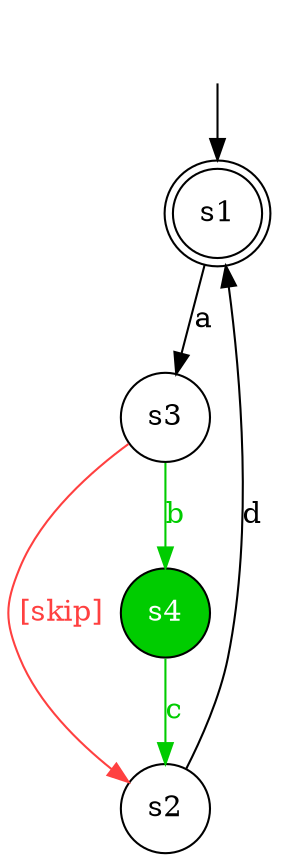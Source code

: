 digraph diffautomaton {
	1 [label=<s1> shape="doublecircle"];
	2 [label=<s2> shape="circle"];
	3 [label=<s3> shape="circle"];
	4 [label=<s4> shape="circle" fillcolor="#00cc00" fontcolor="#ffffff" style="filled"];
	__init1 [label=<> shape="none"];
	__init1 -> 1;
	1 -> 3 [label=<<font color="#000000">a</font>> id="1-0-3"];
	2 -> 1 [label=<<font color="#000000">d</font>> id="2-0-1"];
	3 -> 4 [label=<<font color="#00cc00">b</font>> color="#00cc00" id="3-0-4"];
	3 -> 2 [label=<<font color="#ff4040">[skip]</font>> color="#ff4040" id="3-1-2"];
	4 -> 2 [label=<<font color="#00cc00">c</font>> color="#00cc00" id="4-0-2"];
}
